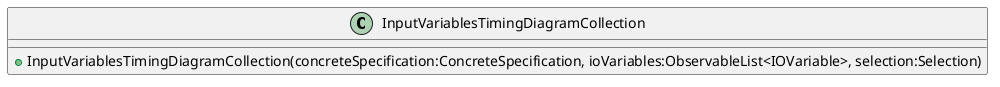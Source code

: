 @startuml

    class InputVariablesTimingDiagramCollection {
        +InputVariablesTimingDiagramCollection(concreteSpecification:ConcreteSpecification, ioVariables:ObservableList<IOVariable>, selection:Selection)
    }

@enduml
